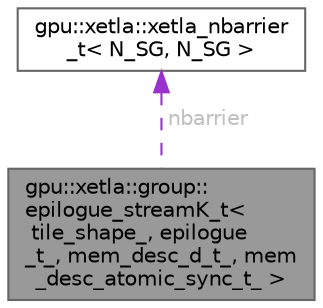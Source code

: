 digraph "gpu::xetla::group::epilogue_streamK_t&lt; tile_shape_, epilogue_t_, mem_desc_d_t_, mem_desc_atomic_sync_t_ &gt;"
{
 // LATEX_PDF_SIZE
  bgcolor="transparent";
  edge [fontname=Helvetica,fontsize=10,labelfontname=Helvetica,labelfontsize=10];
  node [fontname=Helvetica,fontsize=10,shape=box,height=0.2,width=0.4];
  Node1 [id="Node000001",label="gpu::xetla::group::\lepilogue_streamK_t\<\l tile_shape_, epilogue\l_t_, mem_desc_d_t_, mem\l_desc_atomic_sync_t_ \>",height=0.2,width=0.4,color="gray40", fillcolor="grey60", style="filled", fontcolor="black",tooltip="Is the epilogue functor specialized for streamK."];
  Node2 -> Node1 [id="edge1_Node000001_Node000002",dir="back",color="darkorchid3",style="dashed",tooltip=" ",label=" nbarrier",fontcolor="grey" ];
  Node2 [id="Node000002",label="gpu::xetla::xetla_nbarrier\l_t\< N_SG, N_SG \>",height=0.2,width=0.4,color="gray40", fillcolor="white", style="filled",URL="$structgpu_1_1xetla_1_1xetla__nbarrier__t.html",tooltip=" "];
}
